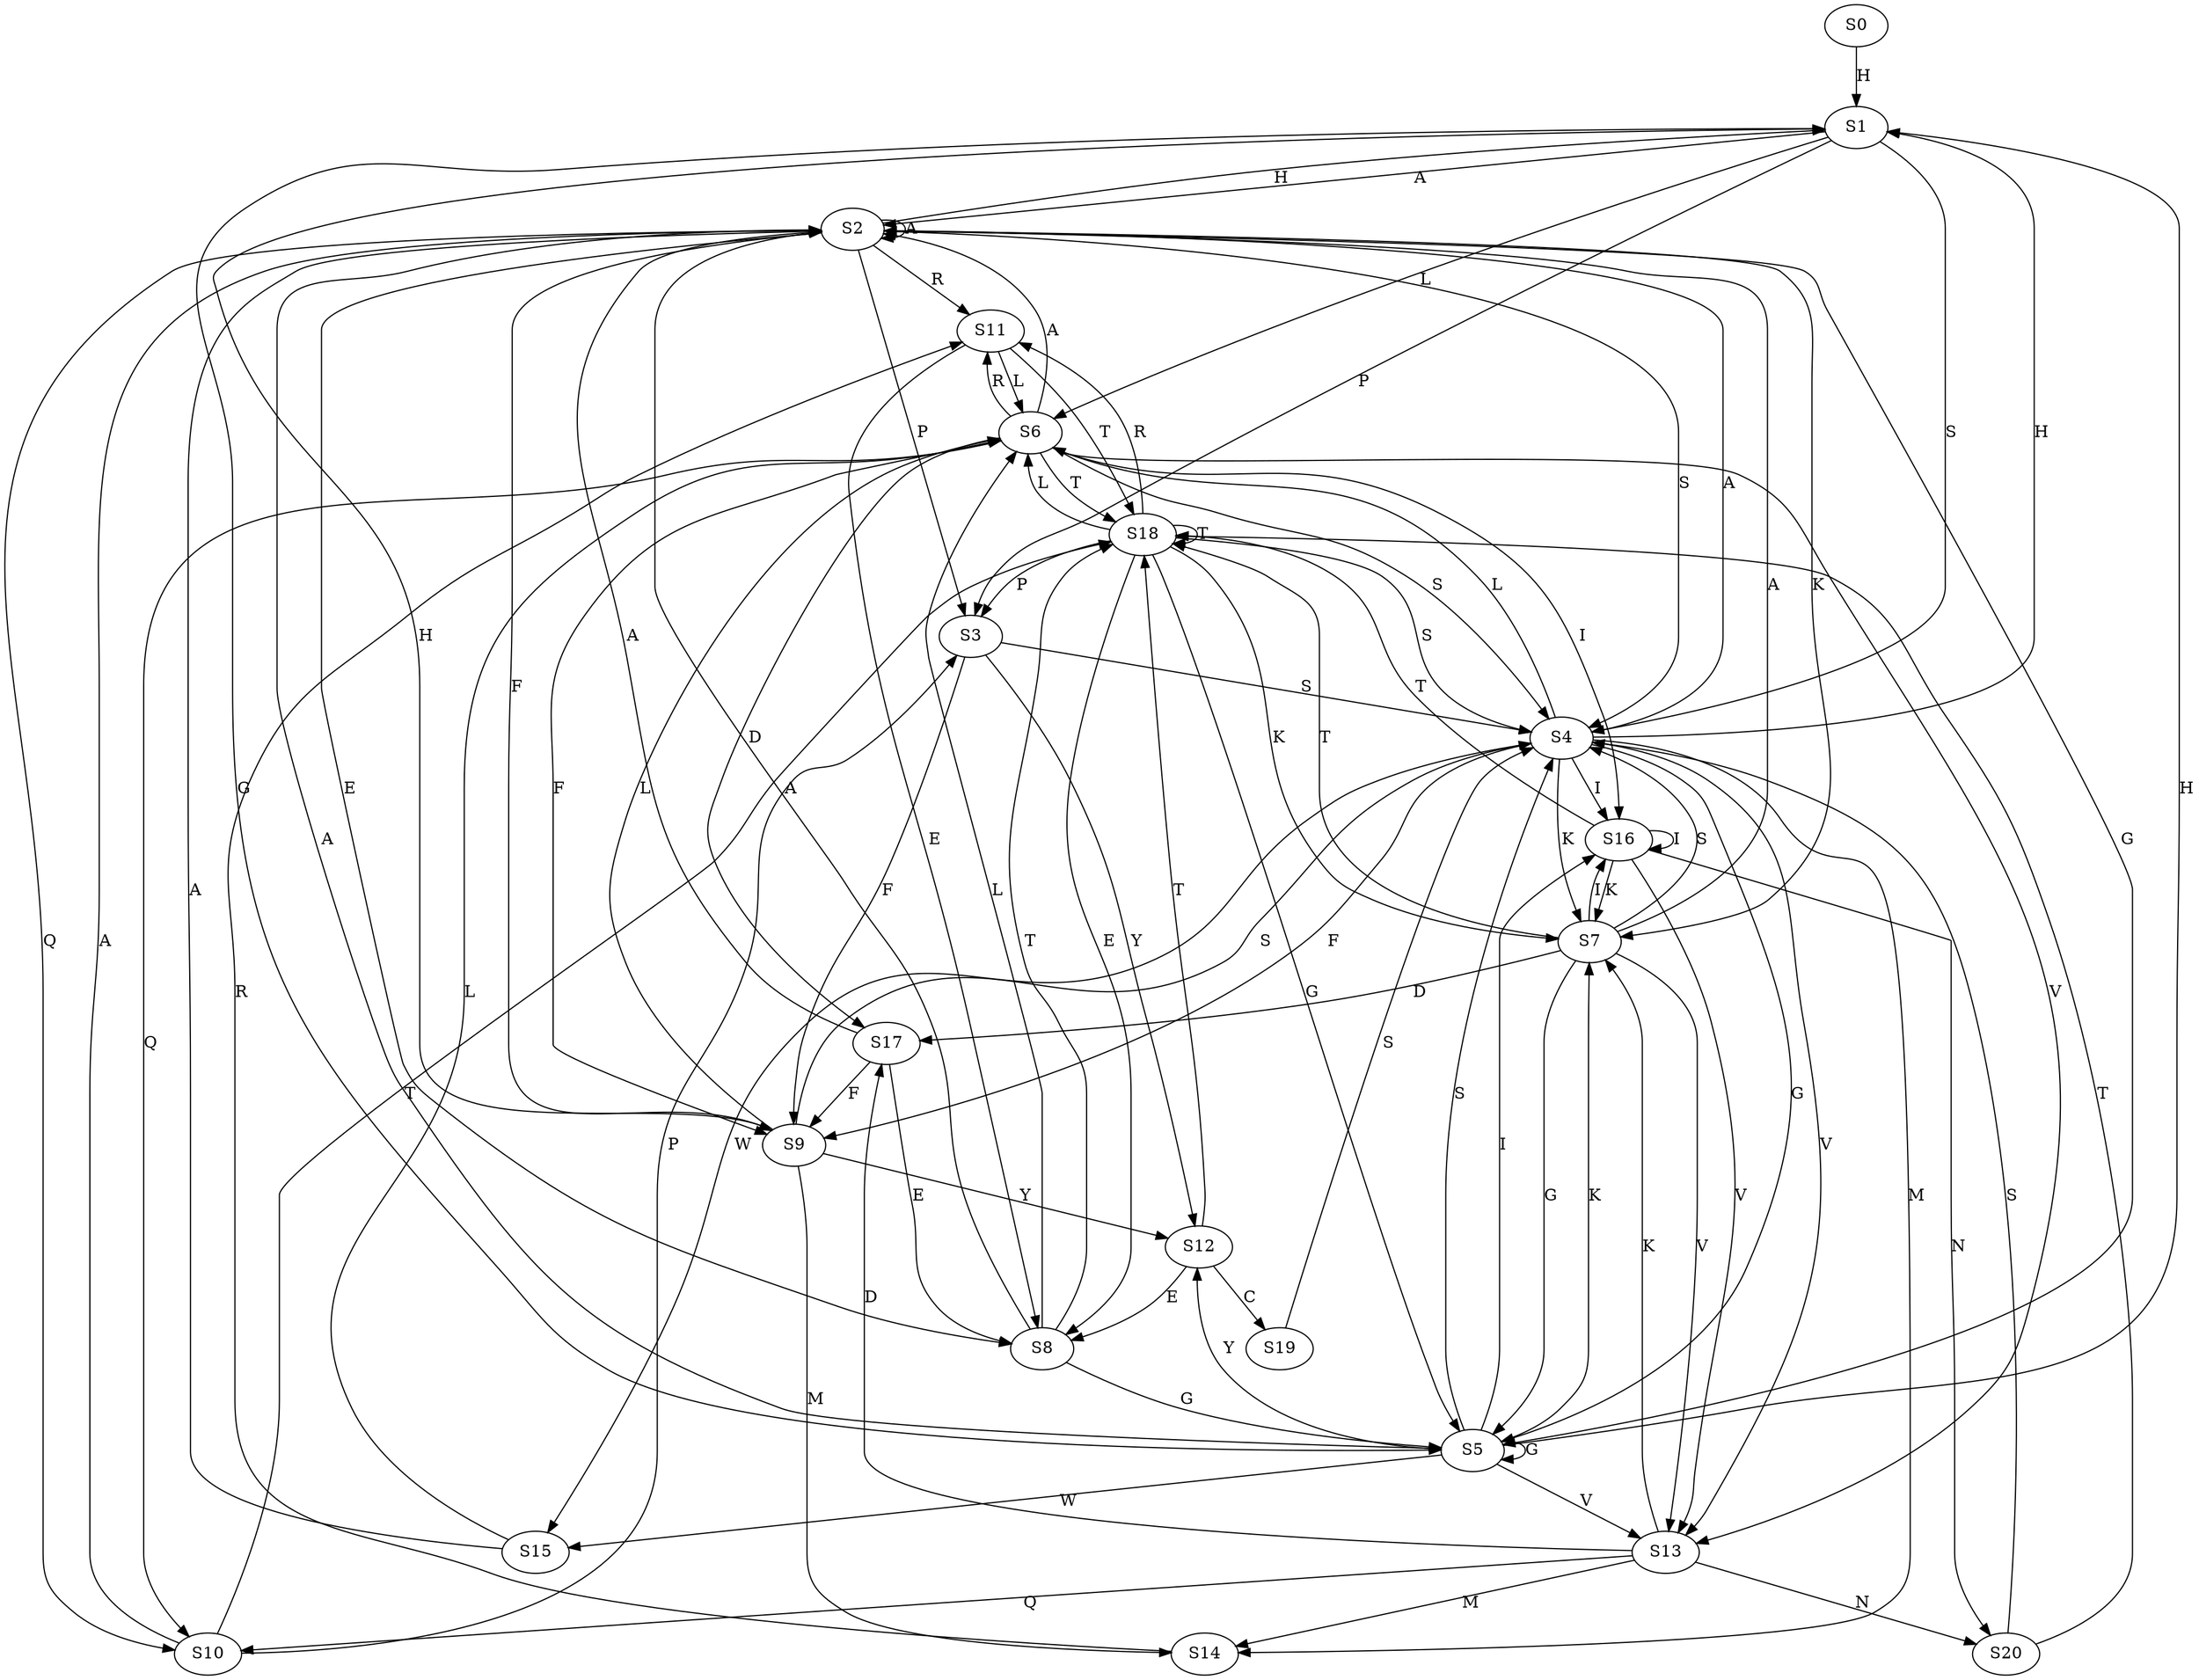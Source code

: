 strict digraph  {
	S0 -> S1 [ label = H ];
	S1 -> S2 [ label = A ];
	S1 -> S3 [ label = P ];
	S1 -> S4 [ label = S ];
	S1 -> S5 [ label = G ];
	S1 -> S6 [ label = L ];
	S2 -> S3 [ label = P ];
	S2 -> S7 [ label = K ];
	S2 -> S2 [ label = A ];
	S2 -> S5 [ label = G ];
	S2 -> S1 [ label = H ];
	S2 -> S8 [ label = E ];
	S2 -> S4 [ label = S ];
	S2 -> S9 [ label = F ];
	S2 -> S10 [ label = Q ];
	S2 -> S11 [ label = R ];
	S3 -> S4 [ label = S ];
	S3 -> S9 [ label = F ];
	S3 -> S12 [ label = Y ];
	S4 -> S6 [ label = L ];
	S4 -> S5 [ label = G ];
	S4 -> S7 [ label = K ];
	S4 -> S2 [ label = A ];
	S4 -> S13 [ label = V ];
	S4 -> S14 [ label = M ];
	S4 -> S15 [ label = W ];
	S4 -> S16 [ label = I ];
	S4 -> S9 [ label = F ];
	S4 -> S1 [ label = H ];
	S5 -> S15 [ label = W ];
	S5 -> S13 [ label = V ];
	S5 -> S2 [ label = A ];
	S5 -> S12 [ label = Y ];
	S5 -> S1 [ label = H ];
	S5 -> S7 [ label = K ];
	S5 -> S4 [ label = S ];
	S5 -> S16 [ label = I ];
	S5 -> S5 [ label = G ];
	S6 -> S13 [ label = V ];
	S6 -> S2 [ label = A ];
	S6 -> S9 [ label = F ];
	S6 -> S17 [ label = D ];
	S6 -> S4 [ label = S ];
	S6 -> S16 [ label = I ];
	S6 -> S18 [ label = T ];
	S6 -> S11 [ label = R ];
	S6 -> S10 [ label = Q ];
	S7 -> S17 [ label = D ];
	S7 -> S13 [ label = V ];
	S7 -> S5 [ label = G ];
	S7 -> S18 [ label = T ];
	S7 -> S16 [ label = I ];
	S7 -> S4 [ label = S ];
	S7 -> S2 [ label = A ];
	S8 -> S5 [ label = G ];
	S8 -> S2 [ label = A ];
	S8 -> S6 [ label = L ];
	S8 -> S18 [ label = T ];
	S9 -> S14 [ label = M ];
	S9 -> S4 [ label = S ];
	S9 -> S12 [ label = Y ];
	S9 -> S1 [ label = H ];
	S9 -> S6 [ label = L ];
	S10 -> S2 [ label = A ];
	S10 -> S18 [ label = T ];
	S10 -> S3 [ label = P ];
	S11 -> S8 [ label = E ];
	S11 -> S18 [ label = T ];
	S11 -> S6 [ label = L ];
	S12 -> S8 [ label = E ];
	S12 -> S18 [ label = T ];
	S12 -> S19 [ label = C ];
	S13 -> S14 [ label = M ];
	S13 -> S20 [ label = N ];
	S13 -> S7 [ label = K ];
	S13 -> S10 [ label = Q ];
	S13 -> S17 [ label = D ];
	S14 -> S11 [ label = R ];
	S15 -> S2 [ label = A ];
	S15 -> S6 [ label = L ];
	S16 -> S20 [ label = N ];
	S16 -> S7 [ label = K ];
	S16 -> S18 [ label = T ];
	S16 -> S16 [ label = I ];
	S16 -> S13 [ label = V ];
	S17 -> S2 [ label = A ];
	S17 -> S9 [ label = F ];
	S17 -> S8 [ label = E ];
	S18 -> S7 [ label = K ];
	S18 -> S3 [ label = P ];
	S18 -> S18 [ label = T ];
	S18 -> S6 [ label = L ];
	S18 -> S11 [ label = R ];
	S18 -> S4 [ label = S ];
	S18 -> S5 [ label = G ];
	S18 -> S8 [ label = E ];
	S19 -> S4 [ label = S ];
	S20 -> S18 [ label = T ];
	S20 -> S4 [ label = S ];
}
